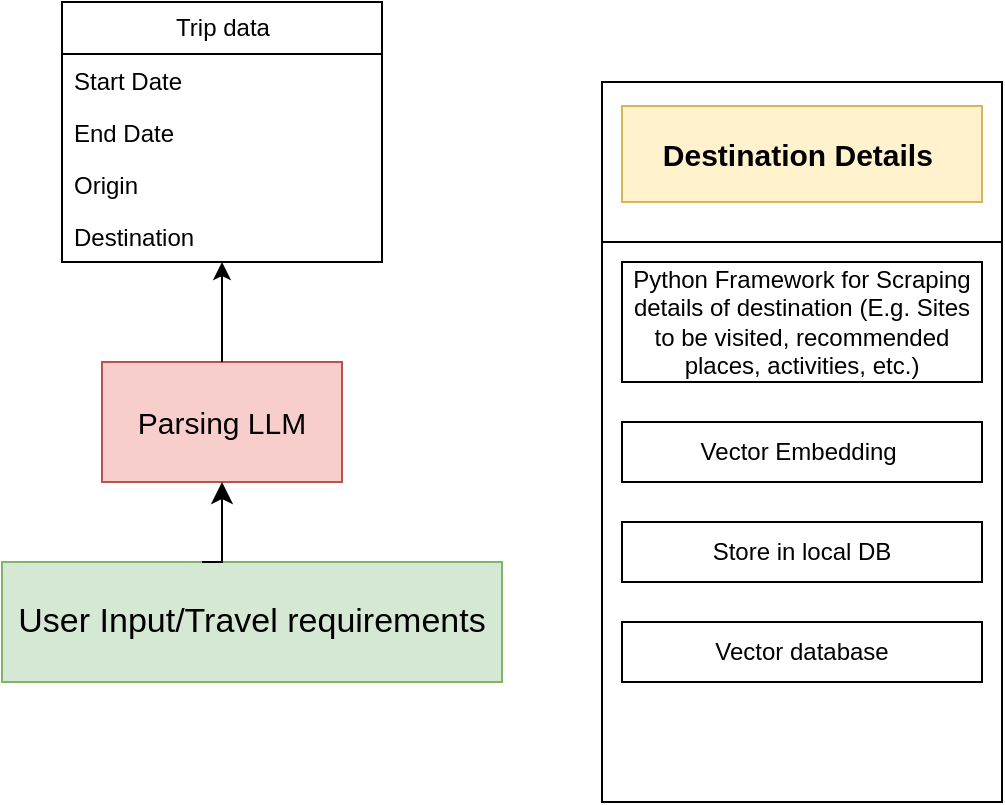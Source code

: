 <mxfile version="26.1.1">
  <diagram name="Page-1" id="yD7A4Ur1ljaylDGLr1X2">
    <mxGraphModel dx="1368" dy="794" grid="1" gridSize="10" guides="1" tooltips="1" connect="1" arrows="1" fold="1" page="1" pageScale="1" pageWidth="850" pageHeight="1100" math="0" shadow="0">
      <root>
        <mxCell id="0" />
        <mxCell id="1" parent="0" />
        <mxCell id="6PC8tyypkYT5ATof5jHP-21" value="Trip data" style="swimlane;fontStyle=0;childLayout=stackLayout;horizontal=1;startSize=26;fillColor=none;horizontalStack=0;resizeParent=1;resizeParentMax=0;resizeLast=0;collapsible=1;marginBottom=0;html=1;" vertex="1" parent="1">
          <mxGeometry x="60" y="110" width="160" height="130" as="geometry" />
        </mxCell>
        <mxCell id="6PC8tyypkYT5ATof5jHP-22" value="Start Date" style="text;strokeColor=none;fillColor=none;align=left;verticalAlign=top;spacingLeft=4;spacingRight=4;overflow=hidden;rotatable=0;points=[[0,0.5],[1,0.5]];portConstraint=eastwest;whiteSpace=wrap;html=1;" vertex="1" parent="6PC8tyypkYT5ATof5jHP-21">
          <mxGeometry y="26" width="160" height="26" as="geometry" />
        </mxCell>
        <mxCell id="6PC8tyypkYT5ATof5jHP-23" value="End Date" style="text;strokeColor=none;fillColor=none;align=left;verticalAlign=top;spacingLeft=4;spacingRight=4;overflow=hidden;rotatable=0;points=[[0,0.5],[1,0.5]];portConstraint=eastwest;whiteSpace=wrap;html=1;" vertex="1" parent="6PC8tyypkYT5ATof5jHP-21">
          <mxGeometry y="52" width="160" height="26" as="geometry" />
        </mxCell>
        <mxCell id="6PC8tyypkYT5ATof5jHP-24" value="Origin" style="text;strokeColor=none;fillColor=none;align=left;verticalAlign=top;spacingLeft=4;spacingRight=4;overflow=hidden;rotatable=0;points=[[0,0.5],[1,0.5]];portConstraint=eastwest;whiteSpace=wrap;html=1;" vertex="1" parent="6PC8tyypkYT5ATof5jHP-21">
          <mxGeometry y="78" width="160" height="26" as="geometry" />
        </mxCell>
        <mxCell id="6PC8tyypkYT5ATof5jHP-25" value="Destination" style="text;strokeColor=none;fillColor=none;align=left;verticalAlign=top;spacingLeft=4;spacingRight=4;overflow=hidden;rotatable=0;points=[[0,0.5],[1,0.5]];portConstraint=eastwest;whiteSpace=wrap;html=1;" vertex="1" parent="6PC8tyypkYT5ATof5jHP-21">
          <mxGeometry y="104" width="160" height="26" as="geometry" />
        </mxCell>
        <UserObject label="&lt;font style=&quot;font-size: 17px;&quot;&gt;User Input/Travel requirements&lt;/font&gt;" treeRoot="1" id="6PC8tyypkYT5ATof5jHP-26">
          <mxCell style="whiteSpace=wrap;html=1;align=center;treeFolding=1;treeMoving=1;newEdgeStyle={&quot;edgeStyle&quot;:&quot;elbowEdgeStyle&quot;,&quot;startArrow&quot;:&quot;none&quot;,&quot;endArrow&quot;:&quot;none&quot;};fillColor=#d5e8d4;strokeColor=#82b366;" vertex="1" parent="1">
            <mxGeometry x="30" y="390" width="250" height="60" as="geometry" />
          </mxCell>
        </UserObject>
        <UserObject label="&lt;font style=&quot;font-size: 15px;&quot;&gt;Parsing LLM&lt;/font&gt;" treeRoot="1" id="6PC8tyypkYT5ATof5jHP-27">
          <mxCell style="whiteSpace=wrap;html=1;align=center;treeFolding=1;treeMoving=1;newEdgeStyle={&quot;edgeStyle&quot;:&quot;elbowEdgeStyle&quot;,&quot;startArrow&quot;:&quot;none&quot;,&quot;endArrow&quot;:&quot;none&quot;};fillColor=#f8cecc;strokeColor=#b85450;" vertex="1" parent="1">
            <mxGeometry x="80" y="290" width="120" height="60" as="geometry" />
          </mxCell>
        </UserObject>
        <mxCell id="6PC8tyypkYT5ATof5jHP-36" value="" style="edgeStyle=segmentEdgeStyle;endArrow=classic;html=1;curved=0;rounded=0;endSize=8;startSize=8;exitX=0.4;exitY=0;exitDx=0;exitDy=0;exitPerimeter=0;entryX=0.5;entryY=1;entryDx=0;entryDy=0;" edge="1" parent="1" source="6PC8tyypkYT5ATof5jHP-26" target="6PC8tyypkYT5ATof5jHP-27">
          <mxGeometry width="50" height="50" relative="1" as="geometry">
            <mxPoint x="220" y="380" as="sourcePoint" />
            <mxPoint x="270" y="330" as="targetPoint" />
          </mxGeometry>
        </mxCell>
        <mxCell id="6PC8tyypkYT5ATof5jHP-39" value="" style="edgeStyle=none;orthogonalLoop=1;jettySize=auto;html=1;rounded=0;exitX=0.5;exitY=0;exitDx=0;exitDy=0;" edge="1" parent="1" source="6PC8tyypkYT5ATof5jHP-27" target="6PC8tyypkYT5ATof5jHP-21">
          <mxGeometry width="80" relative="1" as="geometry">
            <mxPoint x="430" y="350" as="sourcePoint" />
            <mxPoint x="510" y="350" as="targetPoint" />
            <Array as="points" />
          </mxGeometry>
        </mxCell>
        <mxCell id="6PC8tyypkYT5ATof5jHP-40" value="" style="swimlane;startSize=80;" vertex="1" parent="1">
          <mxGeometry x="330" y="150" width="200" height="360" as="geometry" />
        </mxCell>
        <UserObject label="&lt;font style=&quot;font-size: 15px;&quot;&gt;&lt;b&gt;Destination Details&amp;nbsp;&lt;/b&gt;&lt;/font&gt;" treeRoot="1" id="6PC8tyypkYT5ATof5jHP-41">
          <mxCell style="whiteSpace=wrap;html=1;align=center;treeFolding=1;treeMoving=1;newEdgeStyle={&quot;edgeStyle&quot;:&quot;elbowEdgeStyle&quot;,&quot;startArrow&quot;:&quot;none&quot;,&quot;endArrow&quot;:&quot;none&quot;};fillColor=#fff2cc;strokeColor=#d6b656;" vertex="1" collapsed="1" parent="6PC8tyypkYT5ATof5jHP-40">
            <mxGeometry x="10" y="12" width="180" height="48" as="geometry" />
          </mxCell>
        </UserObject>
        <UserObject label="Python Framework for Scraping details of destination (E.g. Sites to be visited, recommended places, activities, etc.)" treeRoot="1" id="6PC8tyypkYT5ATof5jHP-44">
          <mxCell style="whiteSpace=wrap;html=1;align=center;treeFolding=1;treeMoving=1;newEdgeStyle={&quot;edgeStyle&quot;:&quot;elbowEdgeStyle&quot;,&quot;startArrow&quot;:&quot;none&quot;,&quot;endArrow&quot;:&quot;none&quot;};" vertex="1" parent="6PC8tyypkYT5ATof5jHP-40">
            <mxGeometry x="10" y="90" width="180" height="60" as="geometry" />
          </mxCell>
        </UserObject>
        <UserObject label="Vector Embedding&amp;nbsp;" treeRoot="1" id="6PC8tyypkYT5ATof5jHP-45">
          <mxCell style="whiteSpace=wrap;html=1;align=center;treeFolding=1;treeMoving=1;newEdgeStyle={&quot;edgeStyle&quot;:&quot;elbowEdgeStyle&quot;,&quot;startArrow&quot;:&quot;none&quot;,&quot;endArrow&quot;:&quot;none&quot;};" vertex="1" parent="6PC8tyypkYT5ATof5jHP-40">
            <mxGeometry x="10" y="170" width="180" height="30" as="geometry" />
          </mxCell>
        </UserObject>
        <mxCell id="6PC8tyypkYT5ATof5jHP-46" value="Store in local DB" style="whiteSpace=wrap;html=1;" vertex="1" parent="6PC8tyypkYT5ATof5jHP-40">
          <mxGeometry x="10" y="220" width="180" height="30" as="geometry" />
        </mxCell>
        <mxCell id="6PC8tyypkYT5ATof5jHP-48" value="Vector database" style="whiteSpace=wrap;html=1;" vertex="1" parent="6PC8tyypkYT5ATof5jHP-40">
          <mxGeometry x="10" y="270" width="180" height="30" as="geometry" />
        </mxCell>
      </root>
    </mxGraphModel>
  </diagram>
</mxfile>
